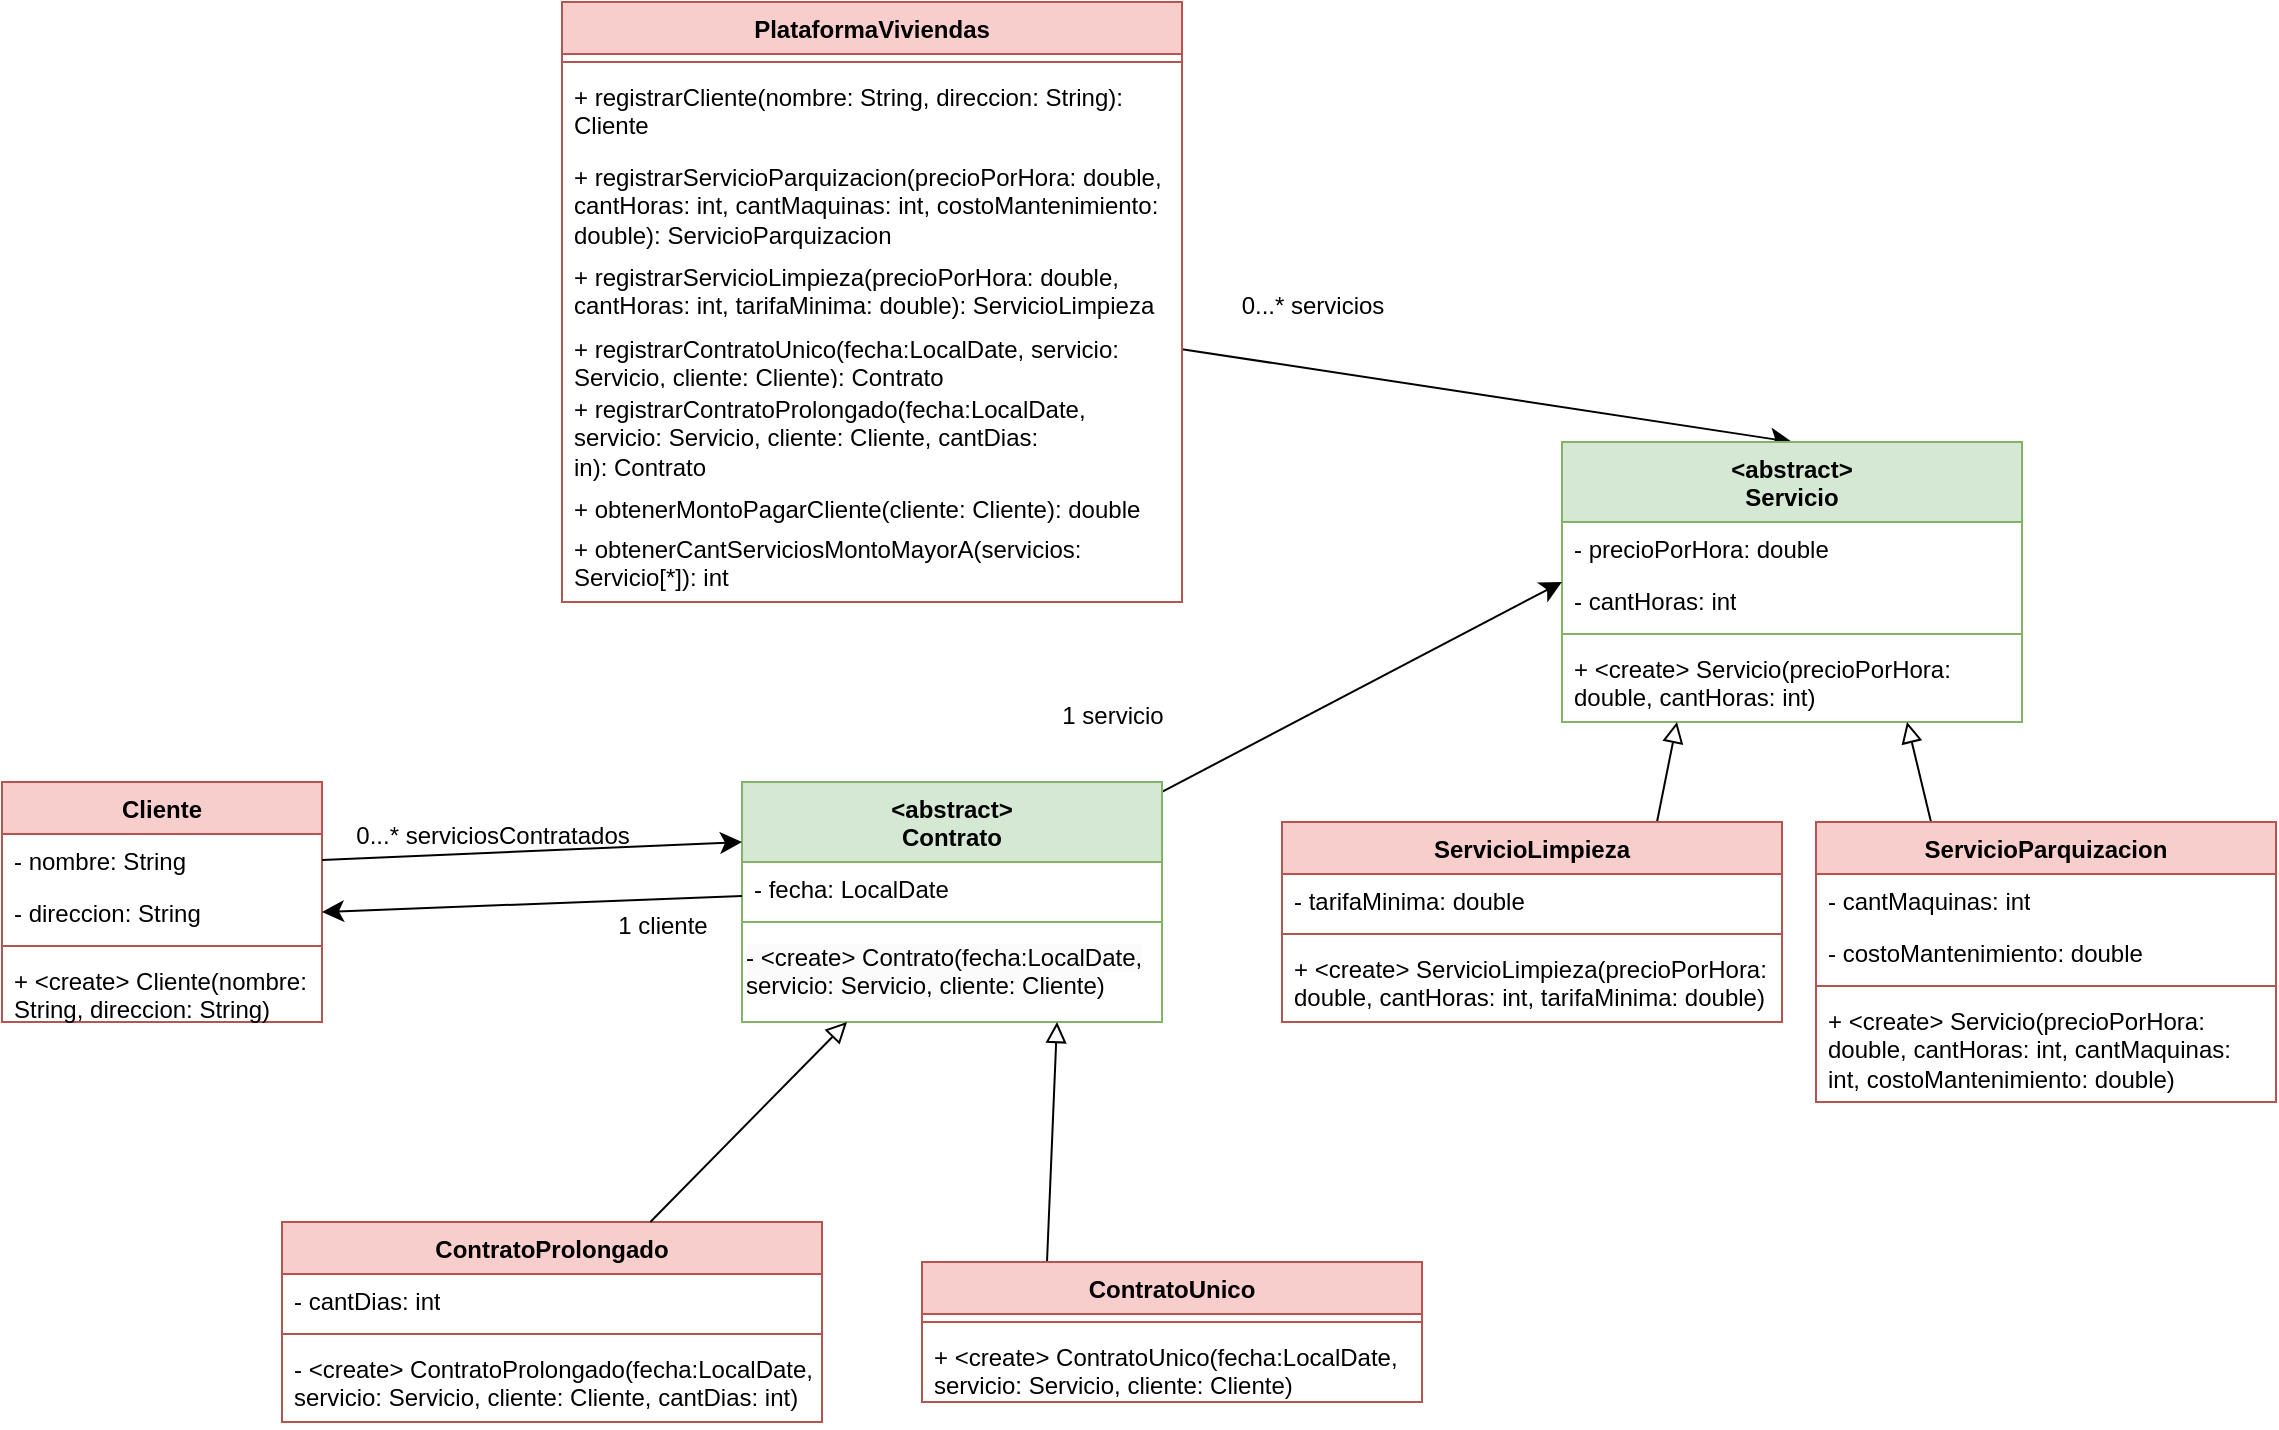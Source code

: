 <mxfile version="24.7.2" type="device">
  <diagram name="Página-1" id="n6-sVwAWyf8gHnhXfX__">
    <mxGraphModel dx="1498" dy="844" grid="1" gridSize="10" guides="1" tooltips="1" connect="1" arrows="1" fold="1" page="1" pageScale="1" pageWidth="827" pageHeight="1169" math="0" shadow="0">
      <root>
        <mxCell id="0" />
        <mxCell id="1" parent="0" />
        <mxCell id="ywU28ygYEpboFMex5Vk7-3" style="edgeStyle=none;curved=1;rounded=0;orthogonalLoop=1;jettySize=auto;html=1;entryX=0.5;entryY=0;entryDx=0;entryDy=0;fontSize=12;startSize=8;endSize=8;" parent="1" source="AYMFSwV-_TcxTqBHCX1G-1" target="AYMFSwV-_TcxTqBHCX1G-5" edge="1">
          <mxGeometry relative="1" as="geometry" />
        </mxCell>
        <mxCell id="AYMFSwV-_TcxTqBHCX1G-1" value="PlataformaViviendas" style="swimlane;fontStyle=1;align=center;verticalAlign=top;childLayout=stackLayout;horizontal=1;startSize=26;horizontalStack=0;resizeParent=1;resizeParentMax=0;resizeLast=0;collapsible=1;marginBottom=0;whiteSpace=wrap;html=1;fillColor=#f8cecc;strokeColor=#b85450;" parent="1" vertex="1">
          <mxGeometry x="-30" y="260" width="310" height="300" as="geometry" />
        </mxCell>
        <mxCell id="AYMFSwV-_TcxTqBHCX1G-3" value="" style="line;strokeWidth=1;fillColor=none;align=left;verticalAlign=middle;spacingTop=-1;spacingLeft=3;spacingRight=3;rotatable=0;labelPosition=right;points=[];portConstraint=eastwest;strokeColor=inherit;" parent="AYMFSwV-_TcxTqBHCX1G-1" vertex="1">
          <mxGeometry y="26" width="310" height="8" as="geometry" />
        </mxCell>
        <mxCell id="AYMFSwV-_TcxTqBHCX1G-4" value="+ registrarCliente(nombre: String, direccion: String): Cliente" style="text;strokeColor=none;fillColor=none;align=left;verticalAlign=top;spacingLeft=4;spacingRight=4;overflow=hidden;rotatable=0;points=[[0,0.5],[1,0.5]];portConstraint=eastwest;whiteSpace=wrap;html=1;" parent="AYMFSwV-_TcxTqBHCX1G-1" vertex="1">
          <mxGeometry y="34" width="310" height="40" as="geometry" />
        </mxCell>
        <mxCell id="ywU28ygYEpboFMex5Vk7-1" value="+ registrarServicioParquizacion(precioPorHora: double, cantHoras: int, cantMaquinas: int, costoMantenimiento: double): ServicioParquizacion" style="text;strokeColor=none;fillColor=none;align=left;verticalAlign=top;spacingLeft=4;spacingRight=4;overflow=hidden;rotatable=0;points=[[0,0.5],[1,0.5]];portConstraint=eastwest;whiteSpace=wrap;html=1;" parent="AYMFSwV-_TcxTqBHCX1G-1" vertex="1">
          <mxGeometry y="74" width="310" height="50" as="geometry" />
        </mxCell>
        <mxCell id="ywU28ygYEpboFMex5Vk7-2" value="+ registrarServicioLimpieza(precioPorHora: double, cantHoras: int, tarifaMinima: double): ServicioLimpieza" style="text;strokeColor=none;fillColor=none;align=left;verticalAlign=top;spacingLeft=4;spacingRight=4;overflow=hidden;rotatable=0;points=[[0,0.5],[1,0.5]];portConstraint=eastwest;whiteSpace=wrap;html=1;" parent="AYMFSwV-_TcxTqBHCX1G-1" vertex="1">
          <mxGeometry y="124" width="310" height="36" as="geometry" />
        </mxCell>
        <mxCell id="ywU28ygYEpboFMex5Vk7-5" value="+ registrarContratoUnico(fecha:LocalDate, servicio: Servicio, cliente: Cliente): Contrato" style="text;strokeColor=none;fillColor=none;align=left;verticalAlign=top;spacingLeft=4;spacingRight=4;overflow=hidden;rotatable=0;points=[[0,0.5],[1,0.5]];portConstraint=eastwest;whiteSpace=wrap;html=1;" parent="AYMFSwV-_TcxTqBHCX1G-1" vertex="1">
          <mxGeometry y="160" width="310" height="30" as="geometry" />
        </mxCell>
        <mxCell id="ywU28ygYEpboFMex5Vk7-6" value="+ registrarContratoProlongado(fecha:LocalDate, servicio: Servicio, cliente: Cliente, cantDias: in):&amp;nbsp;Contrato" style="text;strokeColor=none;fillColor=none;align=left;verticalAlign=top;spacingLeft=4;spacingRight=4;overflow=hidden;rotatable=0;points=[[0,0.5],[1,0.5]];portConstraint=eastwest;whiteSpace=wrap;html=1;" parent="AYMFSwV-_TcxTqBHCX1G-1" vertex="1">
          <mxGeometry y="190" width="310" height="50" as="geometry" />
        </mxCell>
        <mxCell id="ywU28ygYEpboFMex5Vk7-7" value="+ obtenerMontoPagarCliente(cliente: Cliente): double" style="text;strokeColor=none;fillColor=none;align=left;verticalAlign=top;spacingLeft=4;spacingRight=4;overflow=hidden;rotatable=0;points=[[0,0.5],[1,0.5]];portConstraint=eastwest;whiteSpace=wrap;html=1;" parent="AYMFSwV-_TcxTqBHCX1G-1" vertex="1">
          <mxGeometry y="240" width="310" height="20" as="geometry" />
        </mxCell>
        <mxCell id="ywU28ygYEpboFMex5Vk7-8" value="+ obtenerCantServiciosMontoMayorA(servicios: Servicio[*]): int" style="text;strokeColor=none;fillColor=none;align=left;verticalAlign=top;spacingLeft=4;spacingRight=4;overflow=hidden;rotatable=0;points=[[0,0.5],[1,0.5]];portConstraint=eastwest;whiteSpace=wrap;html=1;" parent="AYMFSwV-_TcxTqBHCX1G-1" vertex="1">
          <mxGeometry y="260" width="310" height="40" as="geometry" />
        </mxCell>
        <mxCell id="AYMFSwV-_TcxTqBHCX1G-5" value="&lt;div&gt;&amp;lt;abstract&amp;gt;&lt;/div&gt;Servicio" style="swimlane;fontStyle=1;align=center;verticalAlign=top;childLayout=stackLayout;horizontal=1;startSize=40;horizontalStack=0;resizeParent=1;resizeParentMax=0;resizeLast=0;collapsible=1;marginBottom=0;whiteSpace=wrap;html=1;fillColor=#d5e8d4;strokeColor=#82b366;" parent="1" vertex="1">
          <mxGeometry x="470" y="480" width="230" height="140" as="geometry" />
        </mxCell>
        <mxCell id="AYMFSwV-_TcxTqBHCX1G-6" value="- precioPorHora: double" style="text;strokeColor=none;fillColor=none;align=left;verticalAlign=top;spacingLeft=4;spacingRight=4;overflow=hidden;rotatable=0;points=[[0,0.5],[1,0.5]];portConstraint=eastwest;whiteSpace=wrap;html=1;" parent="AYMFSwV-_TcxTqBHCX1G-5" vertex="1">
          <mxGeometry y="40" width="230" height="26" as="geometry" />
        </mxCell>
        <mxCell id="AYMFSwV-_TcxTqBHCX1G-43" value="- cantHoras: int" style="text;strokeColor=none;fillColor=none;align=left;verticalAlign=top;spacingLeft=4;spacingRight=4;overflow=hidden;rotatable=0;points=[[0,0.5],[1,0.5]];portConstraint=eastwest;whiteSpace=wrap;html=1;" parent="AYMFSwV-_TcxTqBHCX1G-5" vertex="1">
          <mxGeometry y="66" width="230" height="26" as="geometry" />
        </mxCell>
        <mxCell id="AYMFSwV-_TcxTqBHCX1G-7" value="" style="line;strokeWidth=1;fillColor=none;align=left;verticalAlign=middle;spacingTop=-1;spacingLeft=3;spacingRight=3;rotatable=0;labelPosition=right;points=[];portConstraint=eastwest;strokeColor=inherit;" parent="AYMFSwV-_TcxTqBHCX1G-5" vertex="1">
          <mxGeometry y="92" width="230" height="8" as="geometry" />
        </mxCell>
        <mxCell id="AYMFSwV-_TcxTqBHCX1G-45" value="+ &amp;lt;create&amp;gt; Servicio(precioPorHora: double, cantHoras: int)" style="text;strokeColor=none;fillColor=none;align=left;verticalAlign=top;spacingLeft=4;spacingRight=4;overflow=hidden;rotatable=0;points=[[0,0.5],[1,0.5]];portConstraint=eastwest;whiteSpace=wrap;html=1;" parent="AYMFSwV-_TcxTqBHCX1G-5" vertex="1">
          <mxGeometry y="100" width="230" height="40" as="geometry" />
        </mxCell>
        <mxCell id="AYMFSwV-_TcxTqBHCX1G-31" style="edgeStyle=none;curved=1;rounded=0;orthogonalLoop=1;jettySize=auto;html=1;exitX=0.75;exitY=0;exitDx=0;exitDy=0;entryX=0.25;entryY=1;entryDx=0;entryDy=0;fontSize=12;startSize=8;endSize=8;endArrow=block;endFill=0;" parent="1" source="AYMFSwV-_TcxTqBHCX1G-9" target="AYMFSwV-_TcxTqBHCX1G-5" edge="1">
          <mxGeometry relative="1" as="geometry" />
        </mxCell>
        <mxCell id="AYMFSwV-_TcxTqBHCX1G-9" value="ServicioLimpieza" style="swimlane;fontStyle=1;align=center;verticalAlign=top;childLayout=stackLayout;horizontal=1;startSize=26;horizontalStack=0;resizeParent=1;resizeParentMax=0;resizeLast=0;collapsible=1;marginBottom=0;whiteSpace=wrap;html=1;fillColor=#f8cecc;strokeColor=#b85450;" parent="1" vertex="1">
          <mxGeometry x="330" y="670" width="250" height="100" as="geometry" />
        </mxCell>
        <mxCell id="AYMFSwV-_TcxTqBHCX1G-10" value="- tarifaMinima: double" style="text;strokeColor=none;fillColor=none;align=left;verticalAlign=top;spacingLeft=4;spacingRight=4;overflow=hidden;rotatable=0;points=[[0,0.5],[1,0.5]];portConstraint=eastwest;whiteSpace=wrap;html=1;" parent="AYMFSwV-_TcxTqBHCX1G-9" vertex="1">
          <mxGeometry y="26" width="250" height="26" as="geometry" />
        </mxCell>
        <mxCell id="AYMFSwV-_TcxTqBHCX1G-11" value="" style="line;strokeWidth=1;fillColor=none;align=left;verticalAlign=middle;spacingTop=-1;spacingLeft=3;spacingRight=3;rotatable=0;labelPosition=right;points=[];portConstraint=eastwest;strokeColor=inherit;" parent="AYMFSwV-_TcxTqBHCX1G-9" vertex="1">
          <mxGeometry y="52" width="250" height="8" as="geometry" />
        </mxCell>
        <mxCell id="AYMFSwV-_TcxTqBHCX1G-12" value="+ &amp;lt;create&amp;gt; ServicioLimpieza(precioPorHora: double, cantHoras: int, tarifaMinima: double)" style="text;strokeColor=none;fillColor=none;align=left;verticalAlign=top;spacingLeft=4;spacingRight=4;overflow=hidden;rotatable=0;points=[[0,0.5],[1,0.5]];portConstraint=eastwest;whiteSpace=wrap;html=1;" parent="AYMFSwV-_TcxTqBHCX1G-9" vertex="1">
          <mxGeometry y="60" width="250" height="40" as="geometry" />
        </mxCell>
        <mxCell id="AYMFSwV-_TcxTqBHCX1G-32" style="edgeStyle=none;curved=1;rounded=0;orthogonalLoop=1;jettySize=auto;html=1;exitX=0.25;exitY=0;exitDx=0;exitDy=0;entryX=0.75;entryY=1;entryDx=0;entryDy=0;fontSize=12;startSize=8;endSize=8;endArrow=block;endFill=0;" parent="1" source="AYMFSwV-_TcxTqBHCX1G-13" target="AYMFSwV-_TcxTqBHCX1G-5" edge="1">
          <mxGeometry relative="1" as="geometry" />
        </mxCell>
        <mxCell id="AYMFSwV-_TcxTqBHCX1G-13" value="ServicioParquizacion" style="swimlane;fontStyle=1;align=center;verticalAlign=top;childLayout=stackLayout;horizontal=1;startSize=26;horizontalStack=0;resizeParent=1;resizeParentMax=0;resizeLast=0;collapsible=1;marginBottom=0;whiteSpace=wrap;html=1;fillColor=#f8cecc;strokeColor=#b85450;" parent="1" vertex="1">
          <mxGeometry x="597" y="670" width="230" height="140" as="geometry" />
        </mxCell>
        <mxCell id="AYMFSwV-_TcxTqBHCX1G-14" value="- cantMaquinas: int" style="text;strokeColor=none;fillColor=none;align=left;verticalAlign=top;spacingLeft=4;spacingRight=4;overflow=hidden;rotatable=0;points=[[0,0.5],[1,0.5]];portConstraint=eastwest;whiteSpace=wrap;html=1;" parent="AYMFSwV-_TcxTqBHCX1G-13" vertex="1">
          <mxGeometry y="26" width="230" height="26" as="geometry" />
        </mxCell>
        <mxCell id="AYMFSwV-_TcxTqBHCX1G-44" value="- costoMantenimiento: double" style="text;strokeColor=none;fillColor=none;align=left;verticalAlign=top;spacingLeft=4;spacingRight=4;overflow=hidden;rotatable=0;points=[[0,0.5],[1,0.5]];portConstraint=eastwest;whiteSpace=wrap;html=1;" parent="AYMFSwV-_TcxTqBHCX1G-13" vertex="1">
          <mxGeometry y="52" width="230" height="26" as="geometry" />
        </mxCell>
        <mxCell id="AYMFSwV-_TcxTqBHCX1G-15" value="" style="line;strokeWidth=1;fillColor=none;align=left;verticalAlign=middle;spacingTop=-1;spacingLeft=3;spacingRight=3;rotatable=0;labelPosition=right;points=[];portConstraint=eastwest;strokeColor=inherit;" parent="AYMFSwV-_TcxTqBHCX1G-13" vertex="1">
          <mxGeometry y="78" width="230" height="8" as="geometry" />
        </mxCell>
        <mxCell id="AYMFSwV-_TcxTqBHCX1G-46" value="+ &amp;lt;create&amp;gt; Servicio(precioPorHora: double, cantHoras: int, cantMaquinas: int, costoMantenimiento: double)" style="text;strokeColor=none;fillColor=none;align=left;verticalAlign=top;spacingLeft=4;spacingRight=4;overflow=hidden;rotatable=0;points=[[0,0.5],[1,0.5]];portConstraint=eastwest;whiteSpace=wrap;html=1;" parent="AYMFSwV-_TcxTqBHCX1G-13" vertex="1">
          <mxGeometry y="86" width="230" height="54" as="geometry" />
        </mxCell>
        <mxCell id="AYMFSwV-_TcxTqBHCX1G-42" style="edgeStyle=none;curved=1;rounded=0;orthogonalLoop=1;jettySize=auto;html=1;entryX=0;entryY=0.5;entryDx=0;entryDy=0;fontSize=12;startSize=8;endSize=8;" parent="1" source="AYMFSwV-_TcxTqBHCX1G-17" target="AYMFSwV-_TcxTqBHCX1G-5" edge="1">
          <mxGeometry relative="1" as="geometry" />
        </mxCell>
        <mxCell id="AYMFSwV-_TcxTqBHCX1G-17" value="&amp;lt;abstract&amp;gt;&lt;div&gt;Contrato&lt;/div&gt;" style="swimlane;fontStyle=1;align=center;verticalAlign=top;childLayout=stackLayout;horizontal=1;startSize=40;horizontalStack=0;resizeParent=1;resizeParentMax=0;resizeLast=0;collapsible=1;marginBottom=0;whiteSpace=wrap;html=1;fillColor=#d5e8d4;strokeColor=#82b366;" parent="1" vertex="1">
          <mxGeometry x="60" y="650" width="210" height="120" as="geometry" />
        </mxCell>
        <mxCell id="AYMFSwV-_TcxTqBHCX1G-18" value="- fecha: LocalDate" style="text;strokeColor=none;fillColor=none;align=left;verticalAlign=top;spacingLeft=4;spacingRight=4;overflow=hidden;rotatable=0;points=[[0,0.5],[1,0.5]];portConstraint=eastwest;whiteSpace=wrap;html=1;" parent="AYMFSwV-_TcxTqBHCX1G-17" vertex="1">
          <mxGeometry y="40" width="210" height="26" as="geometry" />
        </mxCell>
        <mxCell id="AYMFSwV-_TcxTqBHCX1G-19" value="" style="line;strokeWidth=1;fillColor=none;align=left;verticalAlign=middle;spacingTop=-1;spacingLeft=3;spacingRight=3;rotatable=0;labelPosition=right;points=[];portConstraint=eastwest;strokeColor=inherit;" parent="AYMFSwV-_TcxTqBHCX1G-17" vertex="1">
          <mxGeometry y="66" width="210" height="8" as="geometry" />
        </mxCell>
        <mxCell id="ywU28ygYEpboFMex5Vk7-9" value="&lt;span style=&quot;color: rgb(0, 0, 0); font-family: Helvetica; font-size: 12px; font-style: normal; font-variant-ligatures: normal; font-variant-caps: normal; font-weight: 400; letter-spacing: normal; orphans: 2; text-align: left; text-indent: 0px; text-transform: none; widows: 2; word-spacing: 0px; -webkit-text-stroke-width: 0px; white-space: normal; background-color: rgb(251, 251, 251); text-decoration-thickness: initial; text-decoration-style: initial; text-decoration-color: initial; display: inline !important; float: none;&quot;&gt;- &amp;lt;create&amp;gt; Contrato(fecha:LocalDate, servicio: Servicio, cliente: Cliente)&lt;/span&gt;" style="text;whiteSpace=wrap;html=1;" parent="AYMFSwV-_TcxTqBHCX1G-17" vertex="1">
          <mxGeometry y="74" width="210" height="46" as="geometry" />
        </mxCell>
        <mxCell id="AYMFSwV-_TcxTqBHCX1G-21" value="ContratoProlongado" style="swimlane;fontStyle=1;align=center;verticalAlign=top;childLayout=stackLayout;horizontal=1;startSize=26;horizontalStack=0;resizeParent=1;resizeParentMax=0;resizeLast=0;collapsible=1;marginBottom=0;whiteSpace=wrap;html=1;fillColor=#f8cecc;strokeColor=#b85450;" parent="1" vertex="1">
          <mxGeometry x="-170" y="870" width="270" height="100" as="geometry" />
        </mxCell>
        <mxCell id="AYMFSwV-_TcxTqBHCX1G-22" value="- cantDias: int" style="text;strokeColor=none;fillColor=none;align=left;verticalAlign=top;spacingLeft=4;spacingRight=4;overflow=hidden;rotatable=0;points=[[0,0.5],[1,0.5]];portConstraint=eastwest;whiteSpace=wrap;html=1;" parent="AYMFSwV-_TcxTqBHCX1G-21" vertex="1">
          <mxGeometry y="26" width="270" height="26" as="geometry" />
        </mxCell>
        <mxCell id="AYMFSwV-_TcxTqBHCX1G-23" value="" style="line;strokeWidth=1;fillColor=none;align=left;verticalAlign=middle;spacingTop=-1;spacingLeft=3;spacingRight=3;rotatable=0;labelPosition=right;points=[];portConstraint=eastwest;strokeColor=inherit;" parent="AYMFSwV-_TcxTqBHCX1G-21" vertex="1">
          <mxGeometry y="52" width="270" height="8" as="geometry" />
        </mxCell>
        <mxCell id="AYMFSwV-_TcxTqBHCX1G-24" value="- &amp;lt;create&amp;gt; ContratoProlongado(fecha:LocalDate, servicio: Servicio, cliente: Cliente, cantDias: int)" style="text;strokeColor=none;fillColor=none;align=left;verticalAlign=top;spacingLeft=4;spacingRight=4;overflow=hidden;rotatable=0;points=[[0,0.5],[1,0.5]];portConstraint=eastwest;whiteSpace=wrap;html=1;" parent="AYMFSwV-_TcxTqBHCX1G-21" vertex="1">
          <mxGeometry y="60" width="270" height="40" as="geometry" />
        </mxCell>
        <mxCell id="AYMFSwV-_TcxTqBHCX1G-30" style="edgeStyle=none;curved=1;rounded=0;orthogonalLoop=1;jettySize=auto;html=1;exitX=0.25;exitY=0;exitDx=0;exitDy=0;fontSize=12;startSize=8;endSize=8;entryX=0.75;entryY=1;entryDx=0;entryDy=0;endArrow=block;endFill=0;" parent="1" source="AYMFSwV-_TcxTqBHCX1G-25" target="AYMFSwV-_TcxTqBHCX1G-17" edge="1">
          <mxGeometry relative="1" as="geometry">
            <mxPoint x="170" y="760" as="targetPoint" />
          </mxGeometry>
        </mxCell>
        <mxCell id="AYMFSwV-_TcxTqBHCX1G-25" value="ContratoUnico" style="swimlane;fontStyle=1;align=center;verticalAlign=top;childLayout=stackLayout;horizontal=1;startSize=26;horizontalStack=0;resizeParent=1;resizeParentMax=0;resizeLast=0;collapsible=1;marginBottom=0;whiteSpace=wrap;html=1;fillColor=#f8cecc;strokeColor=#b85450;" parent="1" vertex="1">
          <mxGeometry x="150" y="890" width="250" height="70" as="geometry" />
        </mxCell>
        <mxCell id="AYMFSwV-_TcxTqBHCX1G-27" value="" style="line;strokeWidth=1;fillColor=none;align=left;verticalAlign=middle;spacingTop=-1;spacingLeft=3;spacingRight=3;rotatable=0;labelPosition=right;points=[];portConstraint=eastwest;strokeColor=inherit;" parent="AYMFSwV-_TcxTqBHCX1G-25" vertex="1">
          <mxGeometry y="26" width="250" height="8" as="geometry" />
        </mxCell>
        <mxCell id="AYMFSwV-_TcxTqBHCX1G-28" value="+ &amp;lt;create&amp;gt; ContratoUnico(fecha:LocalDate, servicio: Servicio, cliente: Cliente)" style="text;strokeColor=none;fillColor=none;align=left;verticalAlign=top;spacingLeft=4;spacingRight=4;overflow=hidden;rotatable=0;points=[[0,0.5],[1,0.5]];portConstraint=eastwest;whiteSpace=wrap;html=1;" parent="AYMFSwV-_TcxTqBHCX1G-25" vertex="1">
          <mxGeometry y="34" width="250" height="36" as="geometry" />
        </mxCell>
        <mxCell id="AYMFSwV-_TcxTqBHCX1G-29" style="edgeStyle=none;curved=1;rounded=0;orthogonalLoop=1;jettySize=auto;html=1;entryX=0.25;entryY=1;entryDx=0;entryDy=0;fontSize=12;startSize=8;endSize=8;endArrow=block;endFill=0;" parent="1" source="AYMFSwV-_TcxTqBHCX1G-21" target="AYMFSwV-_TcxTqBHCX1G-17" edge="1">
          <mxGeometry relative="1" as="geometry">
            <mxPoint x="103.36" y="743.82" as="targetPoint" />
          </mxGeometry>
        </mxCell>
        <mxCell id="AYMFSwV-_TcxTqBHCX1G-33" value="Cliente" style="swimlane;fontStyle=1;align=center;verticalAlign=top;childLayout=stackLayout;horizontal=1;startSize=26;horizontalStack=0;resizeParent=1;resizeParentMax=0;resizeLast=0;collapsible=1;marginBottom=0;whiteSpace=wrap;html=1;fillColor=#f8cecc;strokeColor=#b85450;" parent="1" vertex="1">
          <mxGeometry x="-310" y="650" width="160" height="120" as="geometry" />
        </mxCell>
        <mxCell id="AYMFSwV-_TcxTqBHCX1G-34" value="- nombre: String" style="text;strokeColor=none;fillColor=none;align=left;verticalAlign=top;spacingLeft=4;spacingRight=4;overflow=hidden;rotatable=0;points=[[0,0.5],[1,0.5]];portConstraint=eastwest;whiteSpace=wrap;html=1;" parent="AYMFSwV-_TcxTqBHCX1G-33" vertex="1">
          <mxGeometry y="26" width="160" height="26" as="geometry" />
        </mxCell>
        <mxCell id="AYMFSwV-_TcxTqBHCX1G-37" value="- direccion: String" style="text;strokeColor=none;fillColor=none;align=left;verticalAlign=top;spacingLeft=4;spacingRight=4;overflow=hidden;rotatable=0;points=[[0,0.5],[1,0.5]];portConstraint=eastwest;whiteSpace=wrap;html=1;" parent="AYMFSwV-_TcxTqBHCX1G-33" vertex="1">
          <mxGeometry y="52" width="160" height="26" as="geometry" />
        </mxCell>
        <mxCell id="AYMFSwV-_TcxTqBHCX1G-35" value="" style="line;strokeWidth=1;fillColor=none;align=left;verticalAlign=middle;spacingTop=-1;spacingLeft=3;spacingRight=3;rotatable=0;labelPosition=right;points=[];portConstraint=eastwest;strokeColor=inherit;" parent="AYMFSwV-_TcxTqBHCX1G-33" vertex="1">
          <mxGeometry y="78" width="160" height="8" as="geometry" />
        </mxCell>
        <mxCell id="AYMFSwV-_TcxTqBHCX1G-36" value="+ &amp;lt;create&amp;gt; Cliente(nombre: String, direccion: String)" style="text;strokeColor=none;fillColor=none;align=left;verticalAlign=top;spacingLeft=4;spacingRight=4;overflow=hidden;rotatable=0;points=[[0,0.5],[1,0.5]];portConstraint=eastwest;whiteSpace=wrap;html=1;" parent="AYMFSwV-_TcxTqBHCX1G-33" vertex="1">
          <mxGeometry y="86" width="160" height="34" as="geometry" />
        </mxCell>
        <mxCell id="AYMFSwV-_TcxTqBHCX1G-40" style="edgeStyle=none;curved=1;rounded=0;orthogonalLoop=1;jettySize=auto;html=1;exitX=1;exitY=0.5;exitDx=0;exitDy=0;entryX=0;entryY=0.25;entryDx=0;entryDy=0;fontSize=12;startSize=8;endSize=8;" parent="1" source="AYMFSwV-_TcxTqBHCX1G-34" target="AYMFSwV-_TcxTqBHCX1G-17" edge="1">
          <mxGeometry relative="1" as="geometry" />
        </mxCell>
        <mxCell id="AYMFSwV-_TcxTqBHCX1G-41" value="&lt;font style=&quot;font-size: 12px;&quot;&gt;0...* serviciosContratados&lt;/font&gt;" style="text;html=1;align=center;verticalAlign=middle;resizable=0;points=[];autosize=1;strokeColor=none;fillColor=none;fontSize=16;" parent="1" vertex="1">
          <mxGeometry x="-145" y="660" width="160" height="30" as="geometry" />
        </mxCell>
        <mxCell id="AYMFSwV-_TcxTqBHCX1G-47" value="&lt;font style=&quot;font-size: 12px;&quot;&gt;1 servicio&lt;/font&gt;" style="text;html=1;align=center;verticalAlign=middle;resizable=0;points=[];autosize=1;strokeColor=none;fillColor=none;fontSize=16;" parent="1" vertex="1">
          <mxGeometry x="210" y="600" width="70" height="30" as="geometry" />
        </mxCell>
        <mxCell id="AYMFSwV-_TcxTqBHCX1G-48" style="edgeStyle=none;curved=1;rounded=0;orthogonalLoop=1;jettySize=auto;html=1;entryX=1;entryY=0.5;entryDx=0;entryDy=0;fontSize=12;startSize=8;endSize=8;" parent="1" source="AYMFSwV-_TcxTqBHCX1G-18" target="AYMFSwV-_TcxTqBHCX1G-37" edge="1">
          <mxGeometry relative="1" as="geometry" />
        </mxCell>
        <mxCell id="AYMFSwV-_TcxTqBHCX1G-49" value="&lt;font style=&quot;font-size: 12px;&quot;&gt;1 cliente&lt;/font&gt;" style="text;html=1;align=center;verticalAlign=middle;resizable=0;points=[];autosize=1;strokeColor=none;fillColor=none;fontSize=16;" parent="1" vertex="1">
          <mxGeometry x="-15" y="705" width="70" height="30" as="geometry" />
        </mxCell>
        <mxCell id="ywU28ygYEpboFMex5Vk7-4" value="&lt;font style=&quot;font-size: 12px;&quot;&gt;0...* servicios&lt;/font&gt;" style="text;html=1;align=center;verticalAlign=middle;resizable=0;points=[];autosize=1;strokeColor=none;fillColor=none;fontSize=16;" parent="1" vertex="1">
          <mxGeometry x="300" y="395" width="90" height="30" as="geometry" />
        </mxCell>
      </root>
    </mxGraphModel>
  </diagram>
</mxfile>
